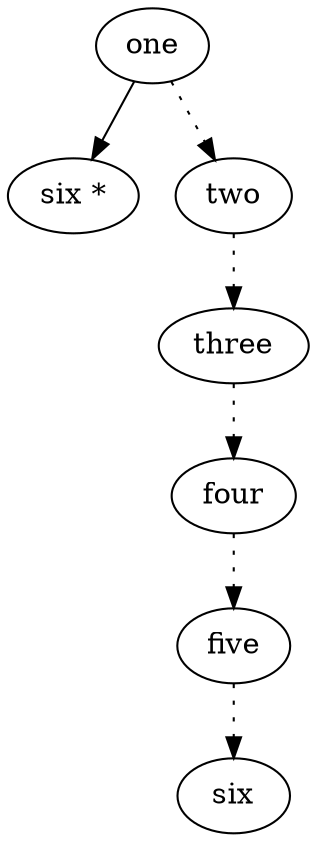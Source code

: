digraph  {
	
	n6[label="five"];
	n5[label="four"];
	n1[label="one"];
	n7[label="six"];
	n2[label="six *"];
	n4[label="three"];
	n3[label="two"];
	n6->n7[style="dotted"];
	n5->n6[style="dotted"];
	n1->n2;
	n1->n3[style="dotted"];
	n4->n5[style="dotted"];
	n3->n4[style="dotted"];
	
}
